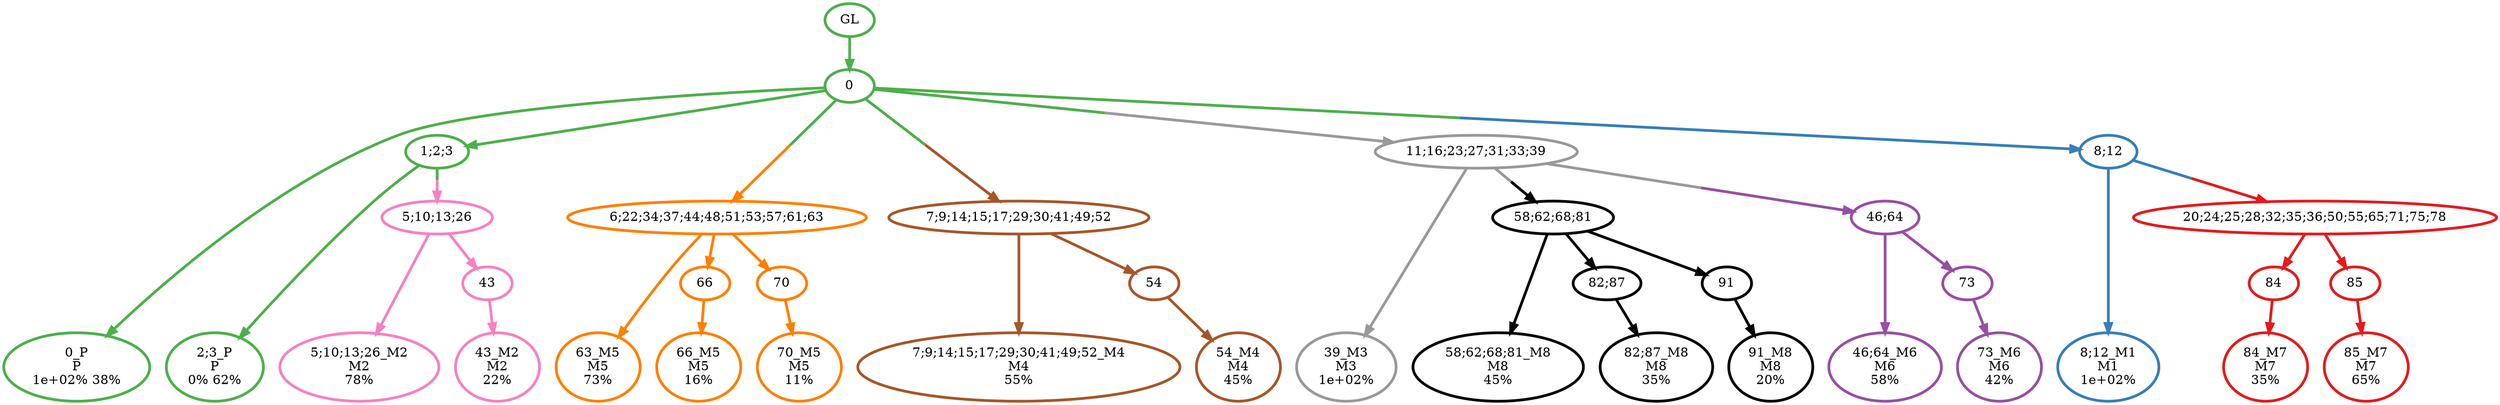 digraph T {
	{
		rank=same
		35 [penwidth=3,colorscheme=set19,color=3,label="0_P\nP\n1e+02% 38%"]
		33 [penwidth=3,colorscheme=set19,color=3,label="2;3_P\nP\n0% 62%"]
		32 [penwidth=3,colorscheme=set19,color=2,label="8;12_M1\nM1\n1e+02%"]
		31 [penwidth=3,colorscheme=set19,color=8,label="5;10;13;26_M2\nM2\n78%"]
		29 [penwidth=3,colorscheme=set19,color=8,label="43_M2\nM2\n22%"]
		28 [penwidth=3,colorscheme=set19,color=9,label="39_M3\nM3\n1e+02%"]
		27 [penwidth=3,colorscheme=set19,color=7,label="7;9;14;15;17;29;30;41;49;52_M4\nM4\n55%"]
		25 [penwidth=3,colorscheme=set19,color=7,label="54_M4\nM4\n45%"]
		24 [penwidth=3,colorscheme=set19,color=5,label="63_M5\nM5\n73%"]
		22 [penwidth=3,colorscheme=set19,color=5,label="66_M5\nM5\n16%"]
		20 [penwidth=3,colorscheme=set19,color=5,label="70_M5\nM5\n11%"]
		19 [penwidth=3,colorscheme=set19,color=4,label="46;64_M6\nM6\n58%"]
		17 [penwidth=3,colorscheme=set19,color=4,label="73_M6\nM6\n42%"]
		15 [penwidth=3,colorscheme=set19,color=1,label="84_M7\nM7\n35%"]
		13 [penwidth=3,colorscheme=set19,color=1,label="85_M7\nM7\n65%"]
		12 [penwidth=3,colorscheme=set19,color=10,label="58;62;68;81_M8\nM8\n45%"]
		10 [penwidth=3,colorscheme=set19,color=10,label="82;87_M8\nM8\n35%"]
		8 [penwidth=3,colorscheme=set19,color=10,label="91_M8\nM8\n20%"]
	}
	37 [penwidth=3,colorscheme=set19,color=3,label="GL"]
	36 [penwidth=3,colorscheme=set19,color=3,label="0"]
	34 [penwidth=3,colorscheme=set19,color=3,label="1;2;3"]
	30 [penwidth=3,colorscheme=set19,color=8,label="43"]
	26 [penwidth=3,colorscheme=set19,color=7,label="54"]
	23 [penwidth=3,colorscheme=set19,color=5,label="66"]
	21 [penwidth=3,colorscheme=set19,color=5,label="70"]
	18 [penwidth=3,colorscheme=set19,color=4,label="73"]
	16 [penwidth=3,colorscheme=set19,color=1,label="84"]
	14 [penwidth=3,colorscheme=set19,color=1,label="85"]
	11 [penwidth=3,colorscheme=set19,color=10,label="82;87"]
	9 [penwidth=3,colorscheme=set19,color=10,label="91"]
	7 [penwidth=3,colorscheme=set19,color=10,label="58;62;68;81"]
	6 [penwidth=3,colorscheme=set19,color=4,label="46;64"]
	5 [penwidth=3,colorscheme=set19,color=1,label="20;24;25;28;32;35;36;50;55;65;71;75;78"]
	4 [penwidth=3,colorscheme=set19,color=5,label="6;22;34;37;44;48;51;53;57;61;63"]
	3 [penwidth=3,colorscheme=set19,color=7,label="7;9;14;15;17;29;30;41;49;52"]
	2 [penwidth=3,colorscheme=set19,color=9,label="11;16;23;27;31;33;39"]
	1 [penwidth=3,colorscheme=set19,color=8,label="5;10;13;26"]
	0 [penwidth=3,colorscheme=set19,color=2,label="8;12"]
	37 -> 36 [penwidth=3,colorscheme=set19,color=3]
	36 -> 35 [penwidth=3,colorscheme=set19,color=3]
	36 -> 34 [penwidth=3,colorscheme=set19,color=3]
	36 -> 4 [penwidth=3,colorscheme=set19,color="3;0.5:5"]
	36 -> 3 [penwidth=3,colorscheme=set19,color="3;0.5:7"]
	36 -> 2 [penwidth=3,colorscheme=set19,color="3;0.5:9"]
	36 -> 0 [penwidth=3,colorscheme=set19,color="3;0.5:2"]
	34 -> 33 [penwidth=3,colorscheme=set19,color=3]
	34 -> 1 [penwidth=3,colorscheme=set19,color="3;0.5:8"]
	30 -> 29 [penwidth=3,colorscheme=set19,color=8]
	26 -> 25 [penwidth=3,colorscheme=set19,color=7]
	23 -> 22 [penwidth=3,colorscheme=set19,color=5]
	21 -> 20 [penwidth=3,colorscheme=set19,color=5]
	18 -> 17 [penwidth=3,colorscheme=set19,color=4]
	16 -> 15 [penwidth=3,colorscheme=set19,color=1]
	14 -> 13 [penwidth=3,colorscheme=set19,color=1]
	11 -> 10 [penwidth=3,colorscheme=set19,color=10]
	9 -> 8 [penwidth=3,colorscheme=set19,color=10]
	7 -> 12 [penwidth=3,colorscheme=set19,color=10]
	7 -> 11 [penwidth=3,colorscheme=set19,color=10]
	7 -> 9 [penwidth=3,colorscheme=set19,color=10]
	6 -> 19 [penwidth=3,colorscheme=set19,color=4]
	6 -> 18 [penwidth=3,colorscheme=set19,color=4]
	5 -> 16 [penwidth=3,colorscheme=set19,color=1]
	5 -> 14 [penwidth=3,colorscheme=set19,color=1]
	4 -> 24 [penwidth=3,colorscheme=set19,color=5]
	4 -> 23 [penwidth=3,colorscheme=set19,color=5]
	4 -> 21 [penwidth=3,colorscheme=set19,color=5]
	3 -> 27 [penwidth=3,colorscheme=set19,color=7]
	3 -> 26 [penwidth=3,colorscheme=set19,color=7]
	2 -> 28 [penwidth=3,colorscheme=set19,color=9]
	2 -> 7 [penwidth=3,colorscheme=set19,color="9;0.5:10"]
	2 -> 6 [penwidth=3,colorscheme=set19,color="9;0.5:4"]
	1 -> 31 [penwidth=3,colorscheme=set19,color=8]
	1 -> 30 [penwidth=3,colorscheme=set19,color=8]
	0 -> 32 [penwidth=3,colorscheme=set19,color=2]
	0 -> 5 [penwidth=3,colorscheme=set19,color="2;0.5:1"]
}
